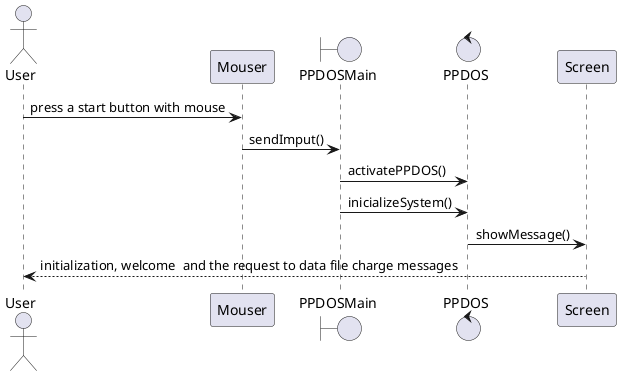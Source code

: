 @startuml

actor User as Foo1

Foo1 -> Mouser: press a start button with mouse
boundary PPDOSMain as Foo2
Mouser -> Foo2: sendImput()
control PPDOS as Foo3
Foo2 -> Foo3: activatePPDOS()
Foo2 -> Foo3: inicializeSystem()
Foo3 -> Screen: showMessage()
Screen --> Foo1: initialization, welcome  and the request to data file charge messages 

 
@enduml
